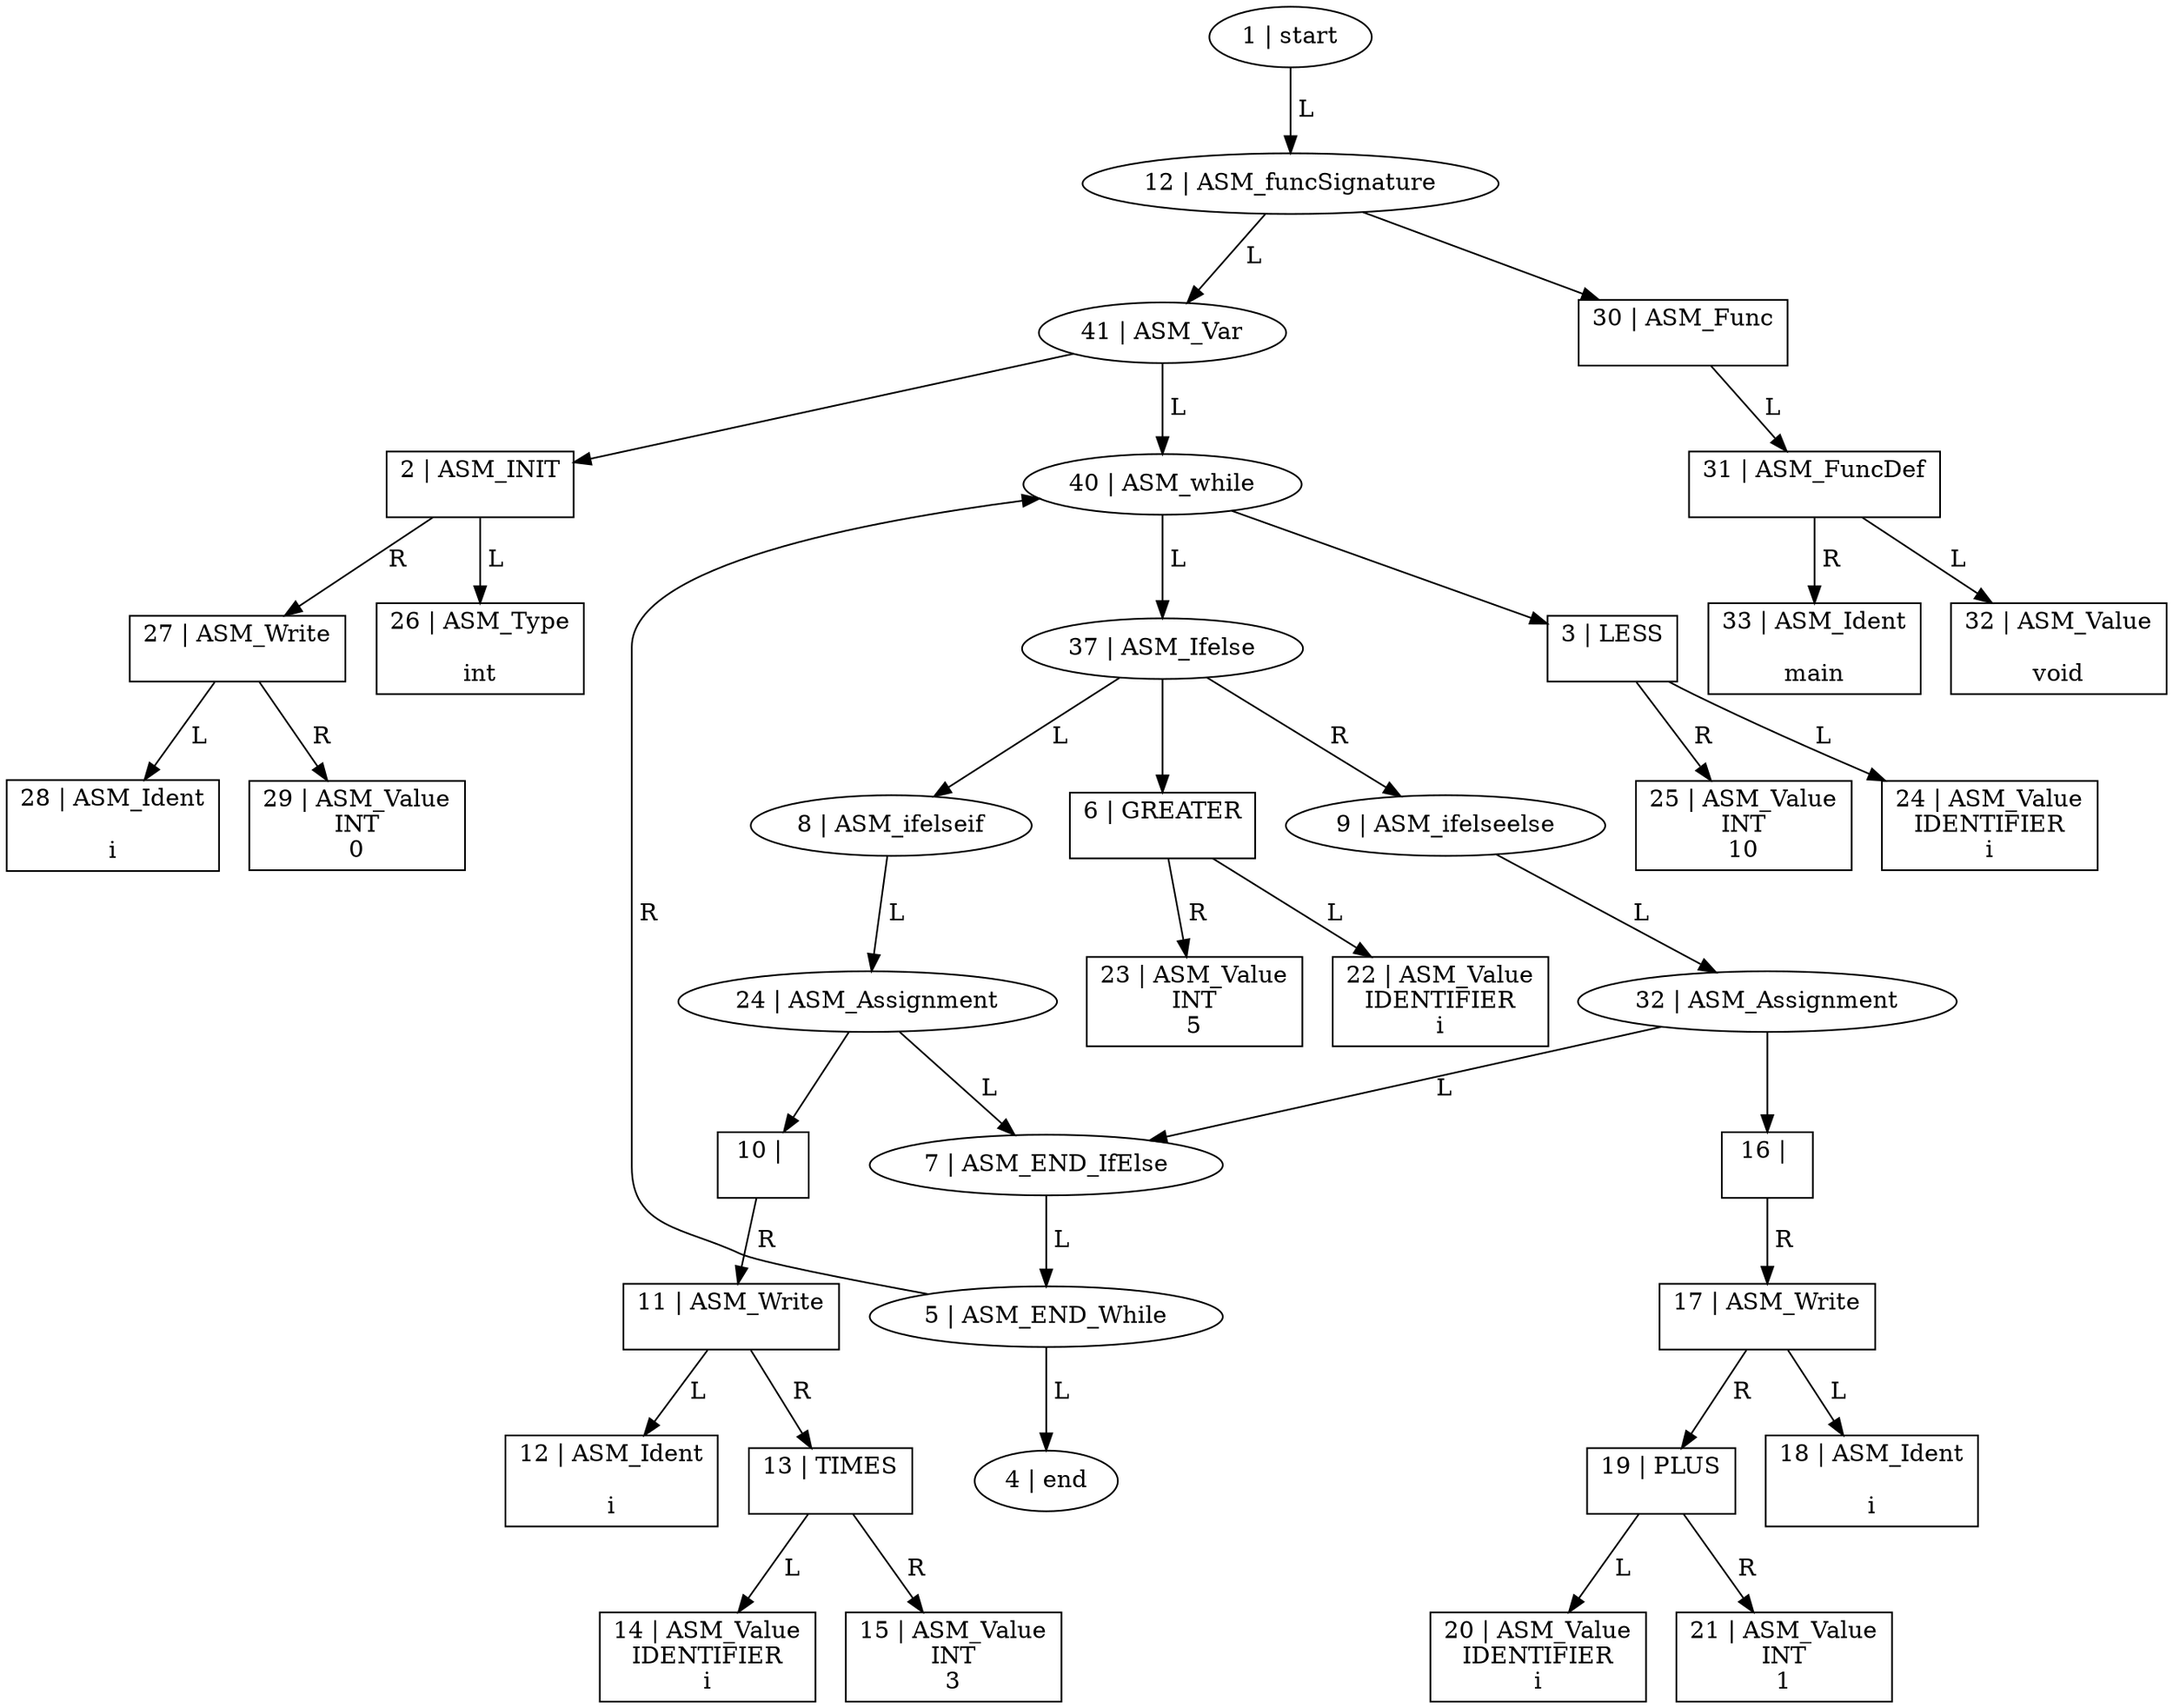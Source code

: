 digraph G {
    node [shape=box];
  "1 | start" [shape=ellipse];
  "1 | start" -> "12 | ASM_funcSignature" [label=" L "];
  "12 | ASM_funcSignature" [shape=ellipse];
  "12 | ASM_funcSignature" -> "41 | ASM_Var" [label=" L "];
  "41 | ASM_Var" [shape=ellipse];
  "41 | ASM_Var" -> "40 | ASM_while" [label=" L "];
  "40 | ASM_while" [shape=ellipse];
  "40 | ASM_while" -> "37 | ASM_Ifelse" [label=" L "];
  "37 | ASM_Ifelse" [shape=ellipse];
  "37 | ASM_Ifelse" -> "8 | ASM_ifelseif" [label=" L "];
  "8 | ASM_ifelseif" [shape=ellipse];
  "8 | ASM_ifelseif" -> "24 | ASM_Assignment" [label=" L "];
  "24 | ASM_Assignment" [shape=ellipse];
  "24 | ASM_Assignment" -> "7 | ASM_END_IfElse" [label=" L "];
  "7 | ASM_END_IfElse" [shape=ellipse];
  "7 | ASM_END_IfElse" -> "5 | ASM_END_While" [label=" L "];
  "5 | ASM_END_While" [shape=ellipse];
  "5 | ASM_END_While" -> "4 | end" [label=" L "];
  "4 | end" [shape=ellipse];
  "5 | ASM_END_While" -> "40 | ASM_while" [label=" R "];
  "24 | ASM_Assignment" -> "10 | \n\n"[shape=box];
  "10 | \n\n" [shape=box];
  "10 | \n\n" -> "11 | ASM_Write\n\n" [label=" R "];
  "11 | ASM_Write\n\n" [shape=box];
  "11 | ASM_Write\n\n" -> "12 | ASM_Ident\n\ni" [label=" L "];
  "12 | ASM_Ident\n\ni" [shape=box];
  "11 | ASM_Write\n\n" -> "13 | TIMES\n\n" [label=" R "];
  "13 | TIMES\n\n" [shape=box];
  "13 | TIMES\n\n" -> "14 | ASM_Value\nIDENTIFIER\ni" [label=" L "];
  "14 | ASM_Value\nIDENTIFIER\ni" [shape=box];
  "13 | TIMES\n\n" -> "15 | ASM_Value\nINT\n3" [label=" R "];
  "15 | ASM_Value\nINT\n3" [shape=box];
  "37 | ASM_Ifelse" -> "9 | ASM_ifelseelse" [label=" R "];
  "9 | ASM_ifelseelse" [shape=ellipse];
  "9 | ASM_ifelseelse" -> "32 | ASM_Assignment" [label=" L "];
  "32 | ASM_Assignment" [shape=ellipse];
  "32 | ASM_Assignment" -> "7 | ASM_END_IfElse" [label=" L "];
  "32 | ASM_Assignment" -> "16 | \n\n"[shape=box];
  "16 | \n\n" [shape=box];
  "16 | \n\n" -> "17 | ASM_Write\n\n" [label=" R "];
  "17 | ASM_Write\n\n" [shape=box];
  "17 | ASM_Write\n\n" -> "18 | ASM_Ident\n\ni" [label=" L "];
  "18 | ASM_Ident\n\ni" [shape=box];
  "17 | ASM_Write\n\n" -> "19 | PLUS\n\n" [label=" R "];
  "19 | PLUS\n\n" [shape=box];
  "19 | PLUS\n\n" -> "20 | ASM_Value\nIDENTIFIER\ni" [label=" L "];
  "20 | ASM_Value\nIDENTIFIER\ni" [shape=box];
  "19 | PLUS\n\n" -> "21 | ASM_Value\nINT\n1" [label=" R "];
  "21 | ASM_Value\nINT\n1" [shape=box];
  "37 | ASM_Ifelse" -> "6 | GREATER\n\n"[shape=box];
  "6 | GREATER\n\n" [shape=box];
  "6 | GREATER\n\n" -> "22 | ASM_Value\nIDENTIFIER\ni" [label=" L "];
  "22 | ASM_Value\nIDENTIFIER\ni" [shape=box];
  "6 | GREATER\n\n" -> "23 | ASM_Value\nINT\n5" [label=" R "];
  "23 | ASM_Value\nINT\n5" [shape=box];
  "40 | ASM_while" -> "3 | LESS\n\n"[shape=box];
  "3 | LESS\n\n" [shape=box];
  "3 | LESS\n\n" -> "24 | ASM_Value\nIDENTIFIER\ni" [label=" L "];
  "24 | ASM_Value\nIDENTIFIER\ni" [shape=box];
  "3 | LESS\n\n" -> "25 | ASM_Value\nINT\n10" [label=" R "];
  "25 | ASM_Value\nINT\n10" [shape=box];
  "41 | ASM_Var" -> "2 | ASM_INIT\n\n"[shape=box];
  "2 | ASM_INIT\n\n" [shape=box];
  "2 | ASM_INIT\n\n" -> "26 | ASM_Type\n\nint" [label=" L "];
  "26 | ASM_Type\n\nint" [shape=box];
  "2 | ASM_INIT\n\n" -> "27 | ASM_Write\n\n" [label=" R "];
  "27 | ASM_Write\n\n" [shape=box];
  "27 | ASM_Write\n\n" -> "28 | ASM_Ident\n\ni" [label=" L "];
  "28 | ASM_Ident\n\ni" [shape=box];
  "27 | ASM_Write\n\n" -> "29 | ASM_Value\nINT\n0" [label=" R "];
  "29 | ASM_Value\nINT\n0" [shape=box];
  "12 | ASM_funcSignature" -> "30 | ASM_Func\n\n"[shape=box];
  "30 | ASM_Func\n\n" [shape=box];
  "30 | ASM_Func\n\n" -> "31 | ASM_FuncDef\n\n" [label=" L "];
  "31 | ASM_FuncDef\n\n" [shape=box];
  "31 | ASM_FuncDef\n\n" -> "32 | ASM_Value\n\nvoid" [label=" L "];
  "32 | ASM_Value\n\nvoid" [shape=box];
  "31 | ASM_FuncDef\n\n" -> "33 | ASM_Ident\n\nmain" [label=" R "];
  "33 | ASM_Ident\n\nmain" [shape=box];
}
